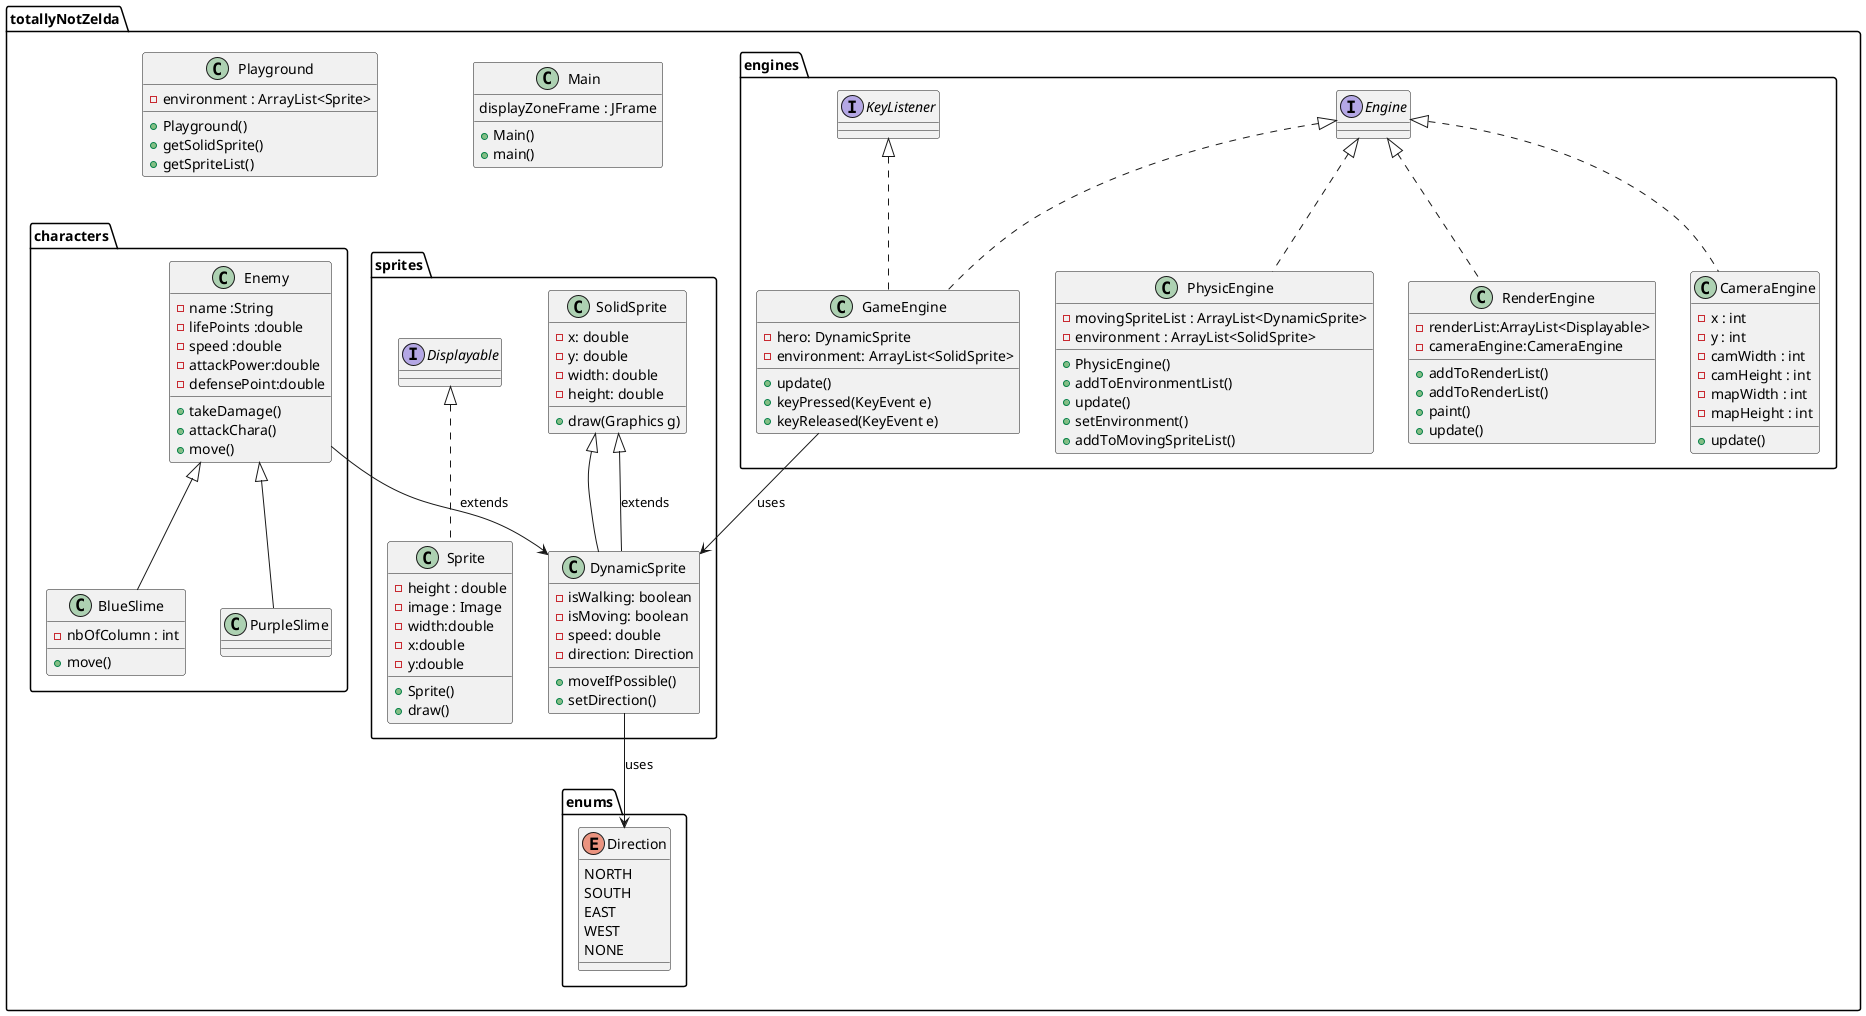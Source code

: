 @startuml
'https://plantuml.com/sequence-diagram

package totallyNotZelda {

class Main{
    displayZoneFrame : JFrame
    +Main()
    +main()
}
class Playground{
    - environment : ArrayList<Sprite>
    +Playground()
    +getSolidSprite()
    +getSpriteList()

}

package "enums" {
    enum Direction {
        NORTH
        SOUTH
        EAST
        WEST
        NONE
    }
}

package "sprites" {
    class SolidSprite {
        - x: double
        - y: double
        - width: double
        - height: double
        + draw(Graphics g)
    }

    class DynamicSprite extends SolidSprite {
        - isWalking: boolean
        - isMoving: boolean
        - speed: double
        - direction: Direction
        + moveIfPossible()
        + setDirection()
    }

    class Sprite implements Displayable {
    -height : double
    -image : Image
    -width:double
    -x:double
    -y:double
    +Sprite()
    +draw()
    }

}

package "engines" {

    class GameEngine implements Engine, KeyListener {
        - hero: DynamicSprite
        - environment: ArrayList<SolidSprite>
        + update()
        + keyPressed(KeyEvent e)
        + keyReleased(KeyEvent e)
    }

    class CameraEngine implements Engine{
        -x : int
        -y : int
        -camWidth : int
        -camHeight : int
        -mapWidth : int
        -mapHeight : int
        +update()
    }

    class PhysicEngine implements Engine{
        - movingSpriteList : ArrayList<DynamicSprite>
        - environment : ArrayList<SolidSprite>
        + PhysicEngine()
        + addToEnvironmentList()
        + update()
        + setEnvironment()
        + addToMovingSpriteList()
    }
    class RenderEngine implements Engine{
        -renderList:ArrayList<Displayable>
        -cameraEngine:CameraEngine
        + addToRenderList()
        + addToRenderList()
        +paint()
        +update()
    }
}

package "characters"{
    class Enemy {
    - name :String
    - lifePoints :double
    - speed :double
    - attackPower:double
    - defensePoint:double
    + takeDamage()
    +attackChara()
    +move()
    }

    class BlueSlime extends Enemy {
        - nbOfColumn : int
        +move()
    }

    class PurpleSlime extends Enemy{
    }
}

GameEngine --> DynamicSprite : uses
DynamicSprite --> Direction : uses
Enemy --> DynamicSprite : extends
SolidSprite <|-- DynamicSprite : extends

@enduml
